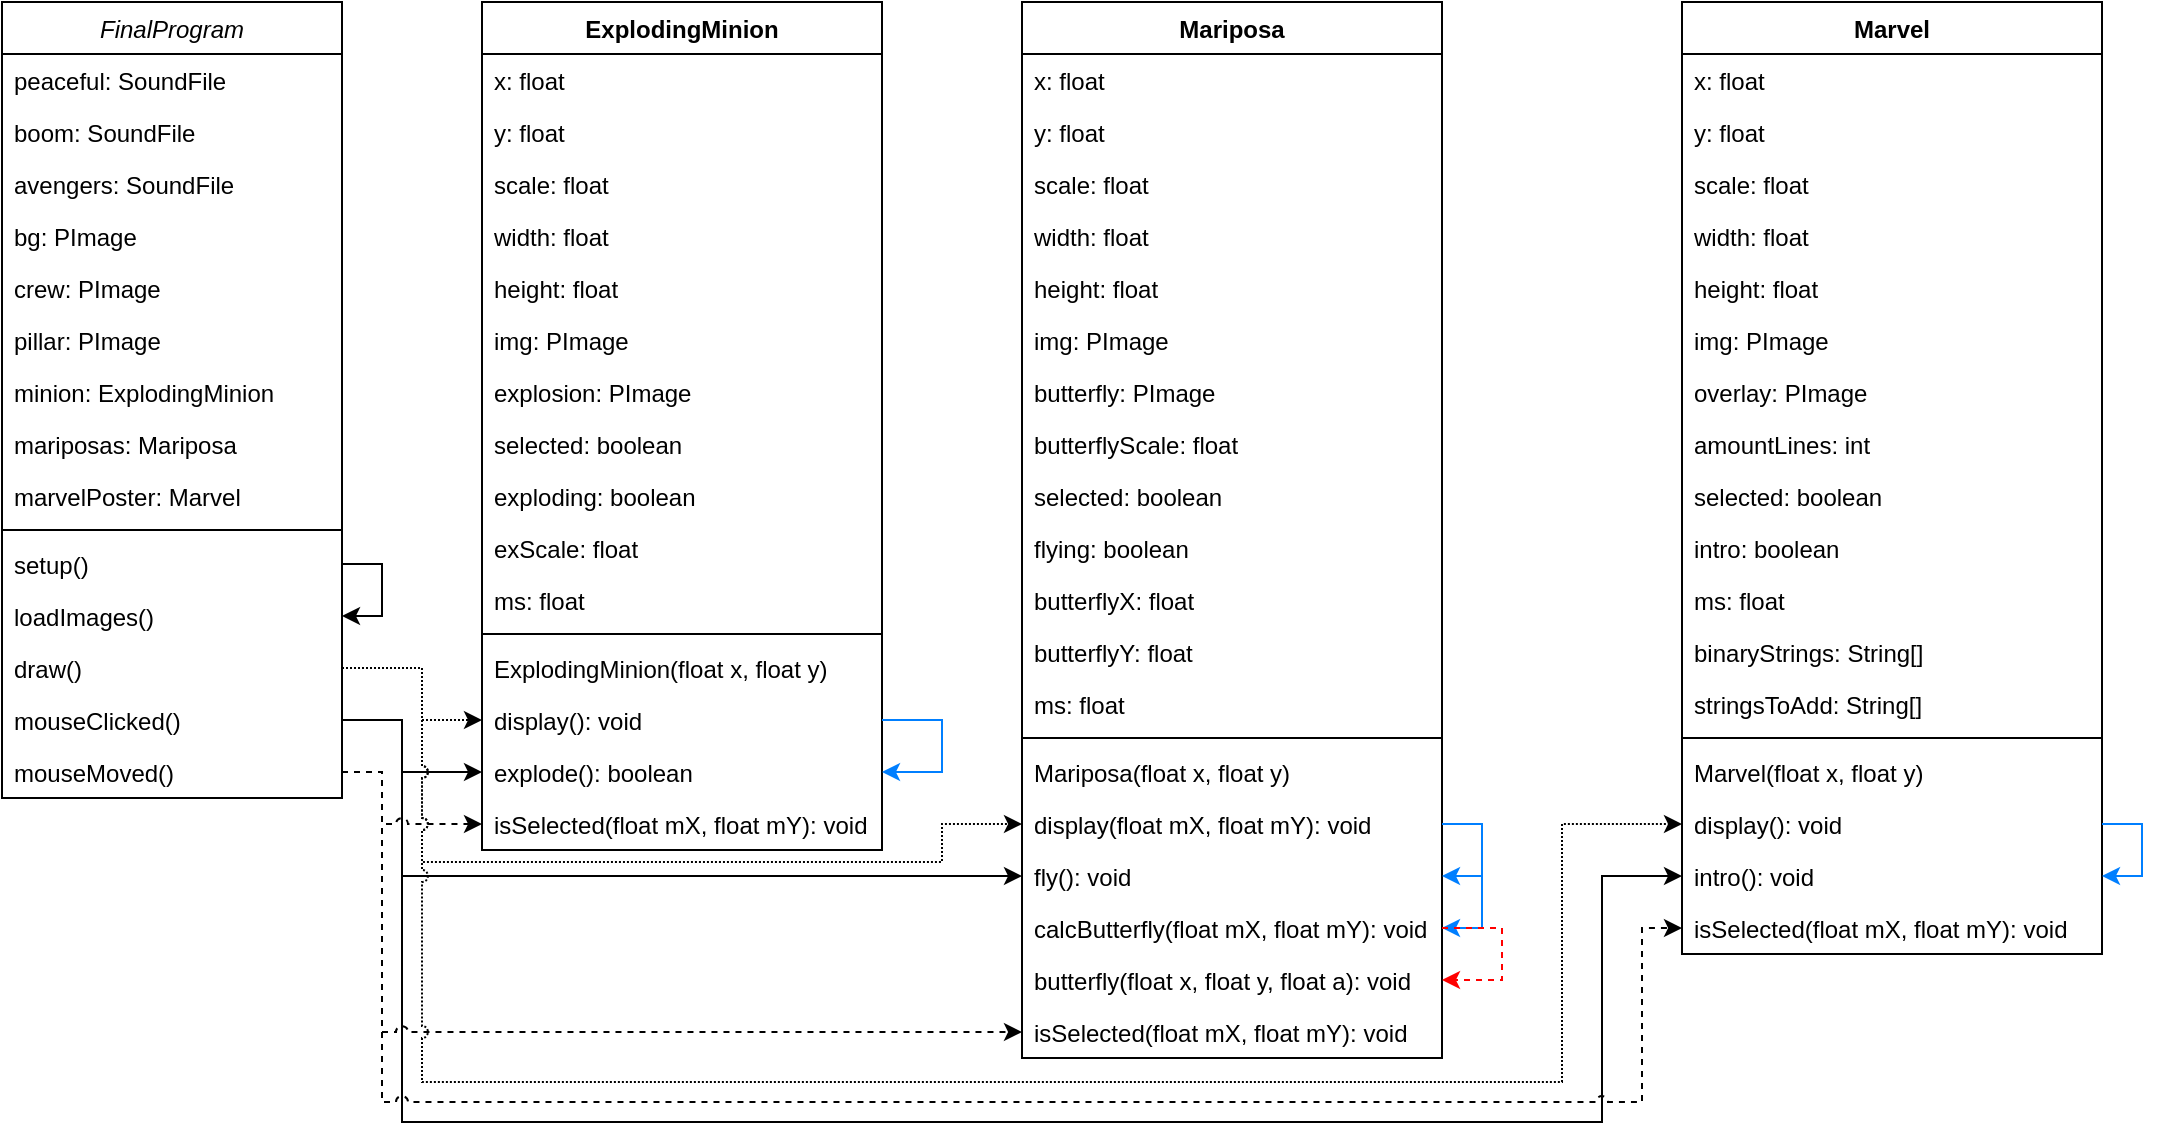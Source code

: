 <mxfile version="15.5.7" type="device"><diagram id="C5RBs43oDa-KdzZeNtuy" name="Page-1"><mxGraphModel dx="1382" dy="764" grid="1" gridSize="10" guides="1" tooltips="1" connect="1" arrows="1" fold="1" page="1" pageScale="1" pageWidth="827" pageHeight="1169" math="0" shadow="0"><root><mxCell id="WIyWlLk6GJQsqaUBKTNV-0"/><mxCell id="WIyWlLk6GJQsqaUBKTNV-1" parent="WIyWlLk6GJQsqaUBKTNV-0"/><mxCell id="zkfFHV4jXpPFQw0GAbJ--0" value="FinalProgram" style="swimlane;fontStyle=2;align=center;verticalAlign=top;childLayout=stackLayout;horizontal=1;startSize=26;horizontalStack=0;resizeParent=1;resizeLast=0;collapsible=1;marginBottom=0;rounded=0;shadow=0;strokeWidth=1;" parent="WIyWlLk6GJQsqaUBKTNV-1" vertex="1"><mxGeometry x="200" y="10" width="170" height="398" as="geometry"><mxRectangle x="230" y="140" width="160" height="26" as="alternateBounds"/></mxGeometry></mxCell><mxCell id="zkfFHV4jXpPFQw0GAbJ--1" value="peaceful: SoundFile" style="text;align=left;verticalAlign=top;spacingLeft=4;spacingRight=4;overflow=hidden;rotatable=0;points=[[0,0.5],[1,0.5]];portConstraint=eastwest;" parent="zkfFHV4jXpPFQw0GAbJ--0" vertex="1"><mxGeometry y="26" width="170" height="26" as="geometry"/></mxCell><mxCell id="_YeLsM5SqEEEeCPo1lEf-0" value="boom: SoundFile" style="text;align=left;verticalAlign=top;spacingLeft=4;spacingRight=4;overflow=hidden;rotatable=0;points=[[0,0.5],[1,0.5]];portConstraint=eastwest;rounded=0;shadow=0;html=0;" vertex="1" parent="zkfFHV4jXpPFQw0GAbJ--0"><mxGeometry y="52" width="170" height="26" as="geometry"/></mxCell><mxCell id="zkfFHV4jXpPFQw0GAbJ--2" value="avengers: SoundFile" style="text;align=left;verticalAlign=top;spacingLeft=4;spacingRight=4;overflow=hidden;rotatable=0;points=[[0,0.5],[1,0.5]];portConstraint=eastwest;rounded=0;shadow=0;html=0;" parent="zkfFHV4jXpPFQw0GAbJ--0" vertex="1"><mxGeometry y="78" width="170" height="26" as="geometry"/></mxCell><mxCell id="_YeLsM5SqEEEeCPo1lEf-1" value="bg: PImage" style="text;align=left;verticalAlign=top;spacingLeft=4;spacingRight=4;overflow=hidden;rotatable=0;points=[[0,0.5],[1,0.5]];portConstraint=eastwest;rounded=0;shadow=0;html=0;" vertex="1" parent="zkfFHV4jXpPFQw0GAbJ--0"><mxGeometry y="104" width="170" height="26" as="geometry"/></mxCell><mxCell id="_YeLsM5SqEEEeCPo1lEf-5" value="crew: PImage" style="text;align=left;verticalAlign=top;spacingLeft=4;spacingRight=4;overflow=hidden;rotatable=0;points=[[0,0.5],[1,0.5]];portConstraint=eastwest;rounded=0;shadow=0;html=0;" vertex="1" parent="zkfFHV4jXpPFQw0GAbJ--0"><mxGeometry y="130" width="170" height="26" as="geometry"/></mxCell><mxCell id="_YeLsM5SqEEEeCPo1lEf-6" value="pillar: PImage" style="text;align=left;verticalAlign=top;spacingLeft=4;spacingRight=4;overflow=hidden;rotatable=0;points=[[0,0.5],[1,0.5]];portConstraint=eastwest;rounded=0;shadow=0;html=0;" vertex="1" parent="zkfFHV4jXpPFQw0GAbJ--0"><mxGeometry y="156" width="170" height="26" as="geometry"/></mxCell><mxCell id="_YeLsM5SqEEEeCPo1lEf-7" value="minion: ExplodingMinion" style="text;align=left;verticalAlign=top;spacingLeft=4;spacingRight=4;overflow=hidden;rotatable=0;points=[[0,0.5],[1,0.5]];portConstraint=eastwest;rounded=0;shadow=0;html=0;" vertex="1" parent="zkfFHV4jXpPFQw0GAbJ--0"><mxGeometry y="182" width="170" height="26" as="geometry"/></mxCell><mxCell id="_YeLsM5SqEEEeCPo1lEf-8" value="mariposas: Mariposa" style="text;align=left;verticalAlign=top;spacingLeft=4;spacingRight=4;overflow=hidden;rotatable=0;points=[[0,0.5],[1,0.5]];portConstraint=eastwest;rounded=0;shadow=0;html=0;" vertex="1" parent="zkfFHV4jXpPFQw0GAbJ--0"><mxGeometry y="208" width="170" height="26" as="geometry"/></mxCell><mxCell id="_YeLsM5SqEEEeCPo1lEf-9" value="marvelPoster: Marvel" style="text;align=left;verticalAlign=top;spacingLeft=4;spacingRight=4;overflow=hidden;rotatable=0;points=[[0,0.5],[1,0.5]];portConstraint=eastwest;rounded=0;shadow=0;html=0;" vertex="1" parent="zkfFHV4jXpPFQw0GAbJ--0"><mxGeometry y="234" width="170" height="26" as="geometry"/></mxCell><mxCell id="zkfFHV4jXpPFQw0GAbJ--4" value="" style="line;html=1;strokeWidth=1;align=left;verticalAlign=middle;spacingTop=-1;spacingLeft=3;spacingRight=3;rotatable=0;labelPosition=right;points=[];portConstraint=eastwest;" parent="zkfFHV4jXpPFQw0GAbJ--0" vertex="1"><mxGeometry y="260" width="170" height="8" as="geometry"/></mxCell><mxCell id="_YeLsM5SqEEEeCPo1lEf-15" style="edgeStyle=orthogonalEdgeStyle;rounded=0;orthogonalLoop=1;jettySize=auto;html=1;exitX=1;exitY=0.5;exitDx=0;exitDy=0;" edge="1" parent="zkfFHV4jXpPFQw0GAbJ--0" source="zkfFHV4jXpPFQw0GAbJ--5" target="_YeLsM5SqEEEeCPo1lEf-10"><mxGeometry relative="1" as="geometry"/></mxCell><mxCell id="zkfFHV4jXpPFQw0GAbJ--5" value="setup()" style="text;align=left;verticalAlign=top;spacingLeft=4;spacingRight=4;overflow=hidden;rotatable=0;points=[[0,0.5],[1,0.5]];portConstraint=eastwest;" parent="zkfFHV4jXpPFQw0GAbJ--0" vertex="1"><mxGeometry y="268" width="170" height="26" as="geometry"/></mxCell><mxCell id="_YeLsM5SqEEEeCPo1lEf-10" value="loadImages()" style="text;align=left;verticalAlign=top;spacingLeft=4;spacingRight=4;overflow=hidden;rotatable=0;points=[[0,0.5],[1,0.5]];portConstraint=eastwest;" vertex="1" parent="zkfFHV4jXpPFQw0GAbJ--0"><mxGeometry y="294" width="170" height="26" as="geometry"/></mxCell><mxCell id="_YeLsM5SqEEEeCPo1lEf-11" value="draw()" style="text;align=left;verticalAlign=top;spacingLeft=4;spacingRight=4;overflow=hidden;rotatable=0;points=[[0,0.5],[1,0.5]];portConstraint=eastwest;" vertex="1" parent="zkfFHV4jXpPFQw0GAbJ--0"><mxGeometry y="320" width="170" height="26" as="geometry"/></mxCell><mxCell id="_YeLsM5SqEEEeCPo1lEf-13" value="mouseClicked()" style="text;align=left;verticalAlign=top;spacingLeft=4;spacingRight=4;overflow=hidden;rotatable=0;points=[[0,0.5],[1,0.5]];portConstraint=eastwest;" vertex="1" parent="zkfFHV4jXpPFQw0GAbJ--0"><mxGeometry y="346" width="170" height="26" as="geometry"/></mxCell><mxCell id="_YeLsM5SqEEEeCPo1lEf-12" value="mouseMoved()" style="text;align=left;verticalAlign=top;spacingLeft=4;spacingRight=4;overflow=hidden;rotatable=0;points=[[0,0.5],[1,0.5]];portConstraint=eastwest;" vertex="1" parent="zkfFHV4jXpPFQw0GAbJ--0"><mxGeometry y="372" width="170" height="26" as="geometry"/></mxCell><mxCell id="_YeLsM5SqEEEeCPo1lEf-16" value="ExplodingMinion" style="swimlane;fontStyle=1;align=center;verticalAlign=top;childLayout=stackLayout;horizontal=1;startSize=26;horizontalStack=0;resizeParent=1;resizeParentMax=0;resizeLast=0;collapsible=1;marginBottom=0;" vertex="1" parent="WIyWlLk6GJQsqaUBKTNV-1"><mxGeometry x="440" y="10" width="200" height="424" as="geometry"/></mxCell><mxCell id="_YeLsM5SqEEEeCPo1lEf-17" value="x: float" style="text;strokeColor=none;fillColor=none;align=left;verticalAlign=top;spacingLeft=4;spacingRight=4;overflow=hidden;rotatable=0;points=[[0,0.5],[1,0.5]];portConstraint=eastwest;" vertex="1" parent="_YeLsM5SqEEEeCPo1lEf-16"><mxGeometry y="26" width="200" height="26" as="geometry"/></mxCell><mxCell id="_YeLsM5SqEEEeCPo1lEf-20" value="y: float" style="text;strokeColor=none;fillColor=none;align=left;verticalAlign=top;spacingLeft=4;spacingRight=4;overflow=hidden;rotatable=0;points=[[0,0.5],[1,0.5]];portConstraint=eastwest;" vertex="1" parent="_YeLsM5SqEEEeCPo1lEf-16"><mxGeometry y="52" width="200" height="26" as="geometry"/></mxCell><mxCell id="_YeLsM5SqEEEeCPo1lEf-21" value="scale: float" style="text;strokeColor=none;fillColor=none;align=left;verticalAlign=top;spacingLeft=4;spacingRight=4;overflow=hidden;rotatable=0;points=[[0,0.5],[1,0.5]];portConstraint=eastwest;" vertex="1" parent="_YeLsM5SqEEEeCPo1lEf-16"><mxGeometry y="78" width="200" height="26" as="geometry"/></mxCell><mxCell id="_YeLsM5SqEEEeCPo1lEf-22" value="width: float" style="text;strokeColor=none;fillColor=none;align=left;verticalAlign=top;spacingLeft=4;spacingRight=4;overflow=hidden;rotatable=0;points=[[0,0.5],[1,0.5]];portConstraint=eastwest;" vertex="1" parent="_YeLsM5SqEEEeCPo1lEf-16"><mxGeometry y="104" width="200" height="26" as="geometry"/></mxCell><mxCell id="_YeLsM5SqEEEeCPo1lEf-25" value="height: float" style="text;strokeColor=none;fillColor=none;align=left;verticalAlign=top;spacingLeft=4;spacingRight=4;overflow=hidden;rotatable=0;points=[[0,0.5],[1,0.5]];portConstraint=eastwest;" vertex="1" parent="_YeLsM5SqEEEeCPo1lEf-16"><mxGeometry y="130" width="200" height="26" as="geometry"/></mxCell><mxCell id="_YeLsM5SqEEEeCPo1lEf-24" value="img: PImage" style="text;strokeColor=none;fillColor=none;align=left;verticalAlign=top;spacingLeft=4;spacingRight=4;overflow=hidden;rotatable=0;points=[[0,0.5],[1,0.5]];portConstraint=eastwest;" vertex="1" parent="_YeLsM5SqEEEeCPo1lEf-16"><mxGeometry y="156" width="200" height="26" as="geometry"/></mxCell><mxCell id="_YeLsM5SqEEEeCPo1lEf-23" value="explosion: PImage" style="text;strokeColor=none;fillColor=none;align=left;verticalAlign=top;spacingLeft=4;spacingRight=4;overflow=hidden;rotatable=0;points=[[0,0.5],[1,0.5]];portConstraint=eastwest;" vertex="1" parent="_YeLsM5SqEEEeCPo1lEf-16"><mxGeometry y="182" width="200" height="26" as="geometry"/></mxCell><mxCell id="_YeLsM5SqEEEeCPo1lEf-26" value="selected: boolean" style="text;strokeColor=none;fillColor=none;align=left;verticalAlign=top;spacingLeft=4;spacingRight=4;overflow=hidden;rotatable=0;points=[[0,0.5],[1,0.5]];portConstraint=eastwest;" vertex="1" parent="_YeLsM5SqEEEeCPo1lEf-16"><mxGeometry y="208" width="200" height="26" as="geometry"/></mxCell><mxCell id="_YeLsM5SqEEEeCPo1lEf-27" value="exploding: boolean" style="text;strokeColor=none;fillColor=none;align=left;verticalAlign=top;spacingLeft=4;spacingRight=4;overflow=hidden;rotatable=0;points=[[0,0.5],[1,0.5]];portConstraint=eastwest;" vertex="1" parent="_YeLsM5SqEEEeCPo1lEf-16"><mxGeometry y="234" width="200" height="26" as="geometry"/></mxCell><mxCell id="_YeLsM5SqEEEeCPo1lEf-28" value="exScale: float" style="text;strokeColor=none;fillColor=none;align=left;verticalAlign=top;spacingLeft=4;spacingRight=4;overflow=hidden;rotatable=0;points=[[0,0.5],[1,0.5]];portConstraint=eastwest;" vertex="1" parent="_YeLsM5SqEEEeCPo1lEf-16"><mxGeometry y="260" width="200" height="26" as="geometry"/></mxCell><mxCell id="_YeLsM5SqEEEeCPo1lEf-29" value="ms: float" style="text;strokeColor=none;fillColor=none;align=left;verticalAlign=top;spacingLeft=4;spacingRight=4;overflow=hidden;rotatable=0;points=[[0,0.5],[1,0.5]];portConstraint=eastwest;" vertex="1" parent="_YeLsM5SqEEEeCPo1lEf-16"><mxGeometry y="286" width="200" height="26" as="geometry"/></mxCell><mxCell id="_YeLsM5SqEEEeCPo1lEf-18" value="" style="line;strokeWidth=1;fillColor=none;align=left;verticalAlign=middle;spacingTop=-1;spacingLeft=3;spacingRight=3;rotatable=0;labelPosition=right;points=[];portConstraint=eastwest;" vertex="1" parent="_YeLsM5SqEEEeCPo1lEf-16"><mxGeometry y="312" width="200" height="8" as="geometry"/></mxCell><mxCell id="_YeLsM5SqEEEeCPo1lEf-19" value="ExplodingMinion(float x, float y)" style="text;strokeColor=none;fillColor=none;align=left;verticalAlign=top;spacingLeft=4;spacingRight=4;overflow=hidden;rotatable=0;points=[[0,0.5],[1,0.5]];portConstraint=eastwest;" vertex="1" parent="_YeLsM5SqEEEeCPo1lEf-16"><mxGeometry y="320" width="200" height="26" as="geometry"/></mxCell><mxCell id="_YeLsM5SqEEEeCPo1lEf-84" style="edgeStyle=orthogonalEdgeStyle;rounded=0;jumpStyle=arc;orthogonalLoop=1;jettySize=auto;html=1;exitX=1;exitY=0.5;exitDx=0;exitDy=0;entryX=1;entryY=0.5;entryDx=0;entryDy=0;strokeColor=#007FFF;" edge="1" parent="_YeLsM5SqEEEeCPo1lEf-16" source="_YeLsM5SqEEEeCPo1lEf-30" target="_YeLsM5SqEEEeCPo1lEf-31"><mxGeometry relative="1" as="geometry"><Array as="points"><mxPoint x="230" y="359"/><mxPoint x="230" y="385"/></Array></mxGeometry></mxCell><mxCell id="_YeLsM5SqEEEeCPo1lEf-30" value="display(): void" style="text;strokeColor=none;fillColor=none;align=left;verticalAlign=top;spacingLeft=4;spacingRight=4;overflow=hidden;rotatable=0;points=[[0,0.5],[1,0.5]];portConstraint=eastwest;" vertex="1" parent="_YeLsM5SqEEEeCPo1lEf-16"><mxGeometry y="346" width="200" height="26" as="geometry"/></mxCell><mxCell id="_YeLsM5SqEEEeCPo1lEf-31" value="explode(): boolean" style="text;strokeColor=none;fillColor=none;align=left;verticalAlign=top;spacingLeft=4;spacingRight=4;overflow=hidden;rotatable=0;points=[[0,0.5],[1,0.5]];portConstraint=eastwest;" vertex="1" parent="_YeLsM5SqEEEeCPo1lEf-16"><mxGeometry y="372" width="200" height="26" as="geometry"/></mxCell><mxCell id="_YeLsM5SqEEEeCPo1lEf-32" value="isSelected(float mX, float mY): void" style="text;strokeColor=none;fillColor=none;align=left;verticalAlign=top;spacingLeft=4;spacingRight=4;overflow=hidden;rotatable=0;points=[[0,0.5],[1,0.5]];portConstraint=eastwest;" vertex="1" parent="_YeLsM5SqEEEeCPo1lEf-16"><mxGeometry y="398" width="200" height="26" as="geometry"/></mxCell><mxCell id="_YeLsM5SqEEEeCPo1lEf-33" value="Mariposa" style="swimlane;fontStyle=1;align=center;verticalAlign=top;childLayout=stackLayout;horizontal=1;startSize=26;horizontalStack=0;resizeParent=1;resizeParentMax=0;resizeLast=0;collapsible=1;marginBottom=0;" vertex="1" parent="WIyWlLk6GJQsqaUBKTNV-1"><mxGeometry x="710" y="10" width="210" height="528" as="geometry"/></mxCell><mxCell id="_YeLsM5SqEEEeCPo1lEf-34" value="x: float" style="text;strokeColor=none;fillColor=none;align=left;verticalAlign=top;spacingLeft=4;spacingRight=4;overflow=hidden;rotatable=0;points=[[0,0.5],[1,0.5]];portConstraint=eastwest;" vertex="1" parent="_YeLsM5SqEEEeCPo1lEf-33"><mxGeometry y="26" width="210" height="26" as="geometry"/></mxCell><mxCell id="_YeLsM5SqEEEeCPo1lEf-35" value="y: float" style="text;strokeColor=none;fillColor=none;align=left;verticalAlign=top;spacingLeft=4;spacingRight=4;overflow=hidden;rotatable=0;points=[[0,0.5],[1,0.5]];portConstraint=eastwest;" vertex="1" parent="_YeLsM5SqEEEeCPo1lEf-33"><mxGeometry y="52" width="210" height="26" as="geometry"/></mxCell><mxCell id="_YeLsM5SqEEEeCPo1lEf-36" value="scale: float" style="text;strokeColor=none;fillColor=none;align=left;verticalAlign=top;spacingLeft=4;spacingRight=4;overflow=hidden;rotatable=0;points=[[0,0.5],[1,0.5]];portConstraint=eastwest;" vertex="1" parent="_YeLsM5SqEEEeCPo1lEf-33"><mxGeometry y="78" width="210" height="26" as="geometry"/></mxCell><mxCell id="_YeLsM5SqEEEeCPo1lEf-37" value="width: float" style="text;strokeColor=none;fillColor=none;align=left;verticalAlign=top;spacingLeft=4;spacingRight=4;overflow=hidden;rotatable=0;points=[[0,0.5],[1,0.5]];portConstraint=eastwest;" vertex="1" parent="_YeLsM5SqEEEeCPo1lEf-33"><mxGeometry y="104" width="210" height="26" as="geometry"/></mxCell><mxCell id="_YeLsM5SqEEEeCPo1lEf-38" value="height: float" style="text;strokeColor=none;fillColor=none;align=left;verticalAlign=top;spacingLeft=4;spacingRight=4;overflow=hidden;rotatable=0;points=[[0,0.5],[1,0.5]];portConstraint=eastwest;" vertex="1" parent="_YeLsM5SqEEEeCPo1lEf-33"><mxGeometry y="130" width="210" height="26" as="geometry"/></mxCell><mxCell id="_YeLsM5SqEEEeCPo1lEf-39" value="img: PImage" style="text;strokeColor=none;fillColor=none;align=left;verticalAlign=top;spacingLeft=4;spacingRight=4;overflow=hidden;rotatable=0;points=[[0,0.5],[1,0.5]];portConstraint=eastwest;" vertex="1" parent="_YeLsM5SqEEEeCPo1lEf-33"><mxGeometry y="156" width="210" height="26" as="geometry"/></mxCell><mxCell id="_YeLsM5SqEEEeCPo1lEf-40" value="butterfly: PImage" style="text;strokeColor=none;fillColor=none;align=left;verticalAlign=top;spacingLeft=4;spacingRight=4;overflow=hidden;rotatable=0;points=[[0,0.5],[1,0.5]];portConstraint=eastwest;" vertex="1" parent="_YeLsM5SqEEEeCPo1lEf-33"><mxGeometry y="182" width="210" height="26" as="geometry"/></mxCell><mxCell id="_YeLsM5SqEEEeCPo1lEf-50" value="butterflyScale: float" style="text;strokeColor=none;fillColor=none;align=left;verticalAlign=top;spacingLeft=4;spacingRight=4;overflow=hidden;rotatable=0;points=[[0,0.5],[1,0.5]];portConstraint=eastwest;" vertex="1" parent="_YeLsM5SqEEEeCPo1lEf-33"><mxGeometry y="208" width="210" height="26" as="geometry"/></mxCell><mxCell id="_YeLsM5SqEEEeCPo1lEf-41" value="selected: boolean" style="text;strokeColor=none;fillColor=none;align=left;verticalAlign=top;spacingLeft=4;spacingRight=4;overflow=hidden;rotatable=0;points=[[0,0.5],[1,0.5]];portConstraint=eastwest;" vertex="1" parent="_YeLsM5SqEEEeCPo1lEf-33"><mxGeometry y="234" width="210" height="26" as="geometry"/></mxCell><mxCell id="_YeLsM5SqEEEeCPo1lEf-42" value="flying: boolean" style="text;strokeColor=none;fillColor=none;align=left;verticalAlign=top;spacingLeft=4;spacingRight=4;overflow=hidden;rotatable=0;points=[[0,0.5],[1,0.5]];portConstraint=eastwest;" vertex="1" parent="_YeLsM5SqEEEeCPo1lEf-33"><mxGeometry y="260" width="210" height="26" as="geometry"/></mxCell><mxCell id="_YeLsM5SqEEEeCPo1lEf-51" value="butterflyX: float" style="text;strokeColor=none;fillColor=none;align=left;verticalAlign=top;spacingLeft=4;spacingRight=4;overflow=hidden;rotatable=0;points=[[0,0.5],[1,0.5]];portConstraint=eastwest;" vertex="1" parent="_YeLsM5SqEEEeCPo1lEf-33"><mxGeometry y="286" width="210" height="26" as="geometry"/></mxCell><mxCell id="_YeLsM5SqEEEeCPo1lEf-43" value="butterflyY: float" style="text;strokeColor=none;fillColor=none;align=left;verticalAlign=top;spacingLeft=4;spacingRight=4;overflow=hidden;rotatable=0;points=[[0,0.5],[1,0.5]];portConstraint=eastwest;" vertex="1" parent="_YeLsM5SqEEEeCPo1lEf-33"><mxGeometry y="312" width="210" height="26" as="geometry"/></mxCell><mxCell id="_YeLsM5SqEEEeCPo1lEf-44" value="ms: float" style="text;strokeColor=none;fillColor=none;align=left;verticalAlign=top;spacingLeft=4;spacingRight=4;overflow=hidden;rotatable=0;points=[[0,0.5],[1,0.5]];portConstraint=eastwest;" vertex="1" parent="_YeLsM5SqEEEeCPo1lEf-33"><mxGeometry y="338" width="210" height="26" as="geometry"/></mxCell><mxCell id="_YeLsM5SqEEEeCPo1lEf-45" value="" style="line;strokeWidth=1;fillColor=none;align=left;verticalAlign=middle;spacingTop=-1;spacingLeft=3;spacingRight=3;rotatable=0;labelPosition=right;points=[];portConstraint=eastwest;" vertex="1" parent="_YeLsM5SqEEEeCPo1lEf-33"><mxGeometry y="364" width="210" height="8" as="geometry"/></mxCell><mxCell id="_YeLsM5SqEEEeCPo1lEf-46" value="Mariposa(float x, float y)" style="text;strokeColor=none;fillColor=none;align=left;verticalAlign=top;spacingLeft=4;spacingRight=4;overflow=hidden;rotatable=0;points=[[0,0.5],[1,0.5]];portConstraint=eastwest;" vertex="1" parent="_YeLsM5SqEEEeCPo1lEf-33"><mxGeometry y="372" width="210" height="26" as="geometry"/></mxCell><mxCell id="_YeLsM5SqEEEeCPo1lEf-85" style="edgeStyle=orthogonalEdgeStyle;rounded=0;jumpStyle=arc;orthogonalLoop=1;jettySize=auto;html=1;exitX=1;exitY=0.5;exitDx=0;exitDy=0;strokeColor=#007FFF;" edge="1" parent="_YeLsM5SqEEEeCPo1lEf-33" source="_YeLsM5SqEEEeCPo1lEf-47" target="_YeLsM5SqEEEeCPo1lEf-52"><mxGeometry relative="1" as="geometry"/></mxCell><mxCell id="_YeLsM5SqEEEeCPo1lEf-87" style="edgeStyle=orthogonalEdgeStyle;rounded=0;jumpStyle=arc;orthogonalLoop=1;jettySize=auto;html=1;exitX=1;exitY=0.5;exitDx=0;exitDy=0;strokeColor=#007FFF;" edge="1" parent="_YeLsM5SqEEEeCPo1lEf-33" source="_YeLsM5SqEEEeCPo1lEf-47" target="_YeLsM5SqEEEeCPo1lEf-48"><mxGeometry relative="1" as="geometry"/></mxCell><mxCell id="_YeLsM5SqEEEeCPo1lEf-47" value="display(float mX, float mY): void" style="text;strokeColor=none;fillColor=none;align=left;verticalAlign=top;spacingLeft=4;spacingRight=4;overflow=hidden;rotatable=0;points=[[0,0.5],[1,0.5]];portConstraint=eastwest;" vertex="1" parent="_YeLsM5SqEEEeCPo1lEf-33"><mxGeometry y="398" width="210" height="26" as="geometry"/></mxCell><mxCell id="_YeLsM5SqEEEeCPo1lEf-48" value="fly(): void" style="text;strokeColor=none;fillColor=none;align=left;verticalAlign=top;spacingLeft=4;spacingRight=4;overflow=hidden;rotatable=0;points=[[0,0.5],[1,0.5]];portConstraint=eastwest;" vertex="1" parent="_YeLsM5SqEEEeCPo1lEf-33"><mxGeometry y="424" width="210" height="26" as="geometry"/></mxCell><mxCell id="_YeLsM5SqEEEeCPo1lEf-86" style="edgeStyle=orthogonalEdgeStyle;rounded=0;jumpStyle=arc;orthogonalLoop=1;jettySize=auto;html=1;exitX=1;exitY=0.5;exitDx=0;exitDy=0;strokeColor=#FF0000;dashed=1;" edge="1" parent="_YeLsM5SqEEEeCPo1lEf-33" source="_YeLsM5SqEEEeCPo1lEf-52" target="_YeLsM5SqEEEeCPo1lEf-53"><mxGeometry relative="1" as="geometry"><Array as="points"><mxPoint x="240" y="463"/><mxPoint x="240" y="489"/></Array></mxGeometry></mxCell><mxCell id="_YeLsM5SqEEEeCPo1lEf-52" value="calcButterfly(float mX, float mY): void" style="text;strokeColor=none;fillColor=none;align=left;verticalAlign=top;spacingLeft=4;spacingRight=4;overflow=hidden;rotatable=0;points=[[0,0.5],[1,0.5]];portConstraint=eastwest;" vertex="1" parent="_YeLsM5SqEEEeCPo1lEf-33"><mxGeometry y="450" width="210" height="26" as="geometry"/></mxCell><mxCell id="_YeLsM5SqEEEeCPo1lEf-53" value="butterfly(float x, float y, float a): void" style="text;strokeColor=none;fillColor=none;align=left;verticalAlign=top;spacingLeft=4;spacingRight=4;overflow=hidden;rotatable=0;points=[[0,0.5],[1,0.5]];portConstraint=eastwest;" vertex="1" parent="_YeLsM5SqEEEeCPo1lEf-33"><mxGeometry y="476" width="210" height="26" as="geometry"/></mxCell><mxCell id="_YeLsM5SqEEEeCPo1lEf-49" value="isSelected(float mX, float mY): void" style="text;strokeColor=none;fillColor=none;align=left;verticalAlign=top;spacingLeft=4;spacingRight=4;overflow=hidden;rotatable=0;points=[[0,0.5],[1,0.5]];portConstraint=eastwest;" vertex="1" parent="_YeLsM5SqEEEeCPo1lEf-33"><mxGeometry y="502" width="210" height="26" as="geometry"/></mxCell><mxCell id="_YeLsM5SqEEEeCPo1lEf-54" value="Marvel" style="swimlane;fontStyle=1;align=center;verticalAlign=top;childLayout=stackLayout;horizontal=1;startSize=26;horizontalStack=0;resizeParent=1;resizeParentMax=0;resizeLast=0;collapsible=1;marginBottom=0;" vertex="1" parent="WIyWlLk6GJQsqaUBKTNV-1"><mxGeometry x="1040" y="10" width="210" height="476" as="geometry"/></mxCell><mxCell id="_YeLsM5SqEEEeCPo1lEf-55" value="x: float" style="text;strokeColor=none;fillColor=none;align=left;verticalAlign=top;spacingLeft=4;spacingRight=4;overflow=hidden;rotatable=0;points=[[0,0.5],[1,0.5]];portConstraint=eastwest;" vertex="1" parent="_YeLsM5SqEEEeCPo1lEf-54"><mxGeometry y="26" width="210" height="26" as="geometry"/></mxCell><mxCell id="_YeLsM5SqEEEeCPo1lEf-56" value="y: float" style="text;strokeColor=none;fillColor=none;align=left;verticalAlign=top;spacingLeft=4;spacingRight=4;overflow=hidden;rotatable=0;points=[[0,0.5],[1,0.5]];portConstraint=eastwest;" vertex="1" parent="_YeLsM5SqEEEeCPo1lEf-54"><mxGeometry y="52" width="210" height="26" as="geometry"/></mxCell><mxCell id="_YeLsM5SqEEEeCPo1lEf-57" value="scale: float" style="text;strokeColor=none;fillColor=none;align=left;verticalAlign=top;spacingLeft=4;spacingRight=4;overflow=hidden;rotatable=0;points=[[0,0.5],[1,0.5]];portConstraint=eastwest;" vertex="1" parent="_YeLsM5SqEEEeCPo1lEf-54"><mxGeometry y="78" width="210" height="26" as="geometry"/></mxCell><mxCell id="_YeLsM5SqEEEeCPo1lEf-58" value="width: float" style="text;strokeColor=none;fillColor=none;align=left;verticalAlign=top;spacingLeft=4;spacingRight=4;overflow=hidden;rotatable=0;points=[[0,0.5],[1,0.5]];portConstraint=eastwest;" vertex="1" parent="_YeLsM5SqEEEeCPo1lEf-54"><mxGeometry y="104" width="210" height="26" as="geometry"/></mxCell><mxCell id="_YeLsM5SqEEEeCPo1lEf-59" value="height: float" style="text;strokeColor=none;fillColor=none;align=left;verticalAlign=top;spacingLeft=4;spacingRight=4;overflow=hidden;rotatable=0;points=[[0,0.5],[1,0.5]];portConstraint=eastwest;" vertex="1" parent="_YeLsM5SqEEEeCPo1lEf-54"><mxGeometry y="130" width="210" height="26" as="geometry"/></mxCell><mxCell id="_YeLsM5SqEEEeCPo1lEf-60" value="img: PImage" style="text;strokeColor=none;fillColor=none;align=left;verticalAlign=top;spacingLeft=4;spacingRight=4;overflow=hidden;rotatable=0;points=[[0,0.5],[1,0.5]];portConstraint=eastwest;" vertex="1" parent="_YeLsM5SqEEEeCPo1lEf-54"><mxGeometry y="156" width="210" height="26" as="geometry"/></mxCell><mxCell id="_YeLsM5SqEEEeCPo1lEf-61" value="overlay: PImage" style="text;strokeColor=none;fillColor=none;align=left;verticalAlign=top;spacingLeft=4;spacingRight=4;overflow=hidden;rotatable=0;points=[[0,0.5],[1,0.5]];portConstraint=eastwest;" vertex="1" parent="_YeLsM5SqEEEeCPo1lEf-54"><mxGeometry y="182" width="210" height="26" as="geometry"/></mxCell><mxCell id="_YeLsM5SqEEEeCPo1lEf-62" value="amountLines: int" style="text;strokeColor=none;fillColor=none;align=left;verticalAlign=top;spacingLeft=4;spacingRight=4;overflow=hidden;rotatable=0;points=[[0,0.5],[1,0.5]];portConstraint=eastwest;" vertex="1" parent="_YeLsM5SqEEEeCPo1lEf-54"><mxGeometry y="208" width="210" height="26" as="geometry"/></mxCell><mxCell id="_YeLsM5SqEEEeCPo1lEf-63" value="selected: boolean" style="text;strokeColor=none;fillColor=none;align=left;verticalAlign=top;spacingLeft=4;spacingRight=4;overflow=hidden;rotatable=0;points=[[0,0.5],[1,0.5]];portConstraint=eastwest;" vertex="1" parent="_YeLsM5SqEEEeCPo1lEf-54"><mxGeometry y="234" width="210" height="26" as="geometry"/></mxCell><mxCell id="_YeLsM5SqEEEeCPo1lEf-64" value="intro: boolean" style="text;strokeColor=none;fillColor=none;align=left;verticalAlign=top;spacingLeft=4;spacingRight=4;overflow=hidden;rotatable=0;points=[[0,0.5],[1,0.5]];portConstraint=eastwest;" vertex="1" parent="_YeLsM5SqEEEeCPo1lEf-54"><mxGeometry y="260" width="210" height="26" as="geometry"/></mxCell><mxCell id="_YeLsM5SqEEEeCPo1lEf-67" value="ms: float" style="text;strokeColor=none;fillColor=none;align=left;verticalAlign=top;spacingLeft=4;spacingRight=4;overflow=hidden;rotatable=0;points=[[0,0.5],[1,0.5]];portConstraint=eastwest;" vertex="1" parent="_YeLsM5SqEEEeCPo1lEf-54"><mxGeometry y="286" width="210" height="26" as="geometry"/></mxCell><mxCell id="_YeLsM5SqEEEeCPo1lEf-65" value="binaryStrings: String[]" style="text;strokeColor=none;fillColor=none;align=left;verticalAlign=top;spacingLeft=4;spacingRight=4;overflow=hidden;rotatable=0;points=[[0,0.5],[1,0.5]];portConstraint=eastwest;" vertex="1" parent="_YeLsM5SqEEEeCPo1lEf-54"><mxGeometry y="312" width="210" height="26" as="geometry"/></mxCell><mxCell id="_YeLsM5SqEEEeCPo1lEf-66" value="stringsToAdd: String[]" style="text;strokeColor=none;fillColor=none;align=left;verticalAlign=top;spacingLeft=4;spacingRight=4;overflow=hidden;rotatable=0;points=[[0,0.5],[1,0.5]];portConstraint=eastwest;" vertex="1" parent="_YeLsM5SqEEEeCPo1lEf-54"><mxGeometry y="338" width="210" height="26" as="geometry"/></mxCell><mxCell id="_YeLsM5SqEEEeCPo1lEf-68" value="" style="line;strokeWidth=1;fillColor=none;align=left;verticalAlign=middle;spacingTop=-1;spacingLeft=3;spacingRight=3;rotatable=0;labelPosition=right;points=[];portConstraint=eastwest;" vertex="1" parent="_YeLsM5SqEEEeCPo1lEf-54"><mxGeometry y="364" width="210" height="8" as="geometry"/></mxCell><mxCell id="_YeLsM5SqEEEeCPo1lEf-69" value="Marvel(float x, float y)" style="text;strokeColor=none;fillColor=none;align=left;verticalAlign=top;spacingLeft=4;spacingRight=4;overflow=hidden;rotatable=0;points=[[0,0.5],[1,0.5]];portConstraint=eastwest;" vertex="1" parent="_YeLsM5SqEEEeCPo1lEf-54"><mxGeometry y="372" width="210" height="26" as="geometry"/></mxCell><mxCell id="_YeLsM5SqEEEeCPo1lEf-88" style="edgeStyle=orthogonalEdgeStyle;rounded=0;jumpStyle=arc;orthogonalLoop=1;jettySize=auto;html=1;exitX=1;exitY=0.5;exitDx=0;exitDy=0;strokeColor=#007FFF;" edge="1" parent="_YeLsM5SqEEEeCPo1lEf-54" source="_YeLsM5SqEEEeCPo1lEf-70" target="_YeLsM5SqEEEeCPo1lEf-71"><mxGeometry relative="1" as="geometry"/></mxCell><mxCell id="_YeLsM5SqEEEeCPo1lEf-70" value="display(): void" style="text;strokeColor=none;fillColor=none;align=left;verticalAlign=top;spacingLeft=4;spacingRight=4;overflow=hidden;rotatable=0;points=[[0,0.5],[1,0.5]];portConstraint=eastwest;" vertex="1" parent="_YeLsM5SqEEEeCPo1lEf-54"><mxGeometry y="398" width="210" height="26" as="geometry"/></mxCell><mxCell id="_YeLsM5SqEEEeCPo1lEf-71" value="intro(): void" style="text;strokeColor=none;fillColor=none;align=left;verticalAlign=top;spacingLeft=4;spacingRight=4;overflow=hidden;rotatable=0;points=[[0,0.5],[1,0.5]];portConstraint=eastwest;" vertex="1" parent="_YeLsM5SqEEEeCPo1lEf-54"><mxGeometry y="424" width="210" height="26" as="geometry"/></mxCell><mxCell id="_YeLsM5SqEEEeCPo1lEf-74" value="isSelected(float mX, float mY): void" style="text;strokeColor=none;fillColor=none;align=left;verticalAlign=top;spacingLeft=4;spacingRight=4;overflow=hidden;rotatable=0;points=[[0,0.5],[1,0.5]];portConstraint=eastwest;" vertex="1" parent="_YeLsM5SqEEEeCPo1lEf-54"><mxGeometry y="450" width="210" height="26" as="geometry"/></mxCell><mxCell id="_YeLsM5SqEEEeCPo1lEf-75" style="edgeStyle=orthogonalEdgeStyle;rounded=0;orthogonalLoop=1;jettySize=auto;html=1;exitX=1;exitY=0.5;exitDx=0;exitDy=0;" edge="1" parent="WIyWlLk6GJQsqaUBKTNV-1" source="_YeLsM5SqEEEeCPo1lEf-13" target="_YeLsM5SqEEEeCPo1lEf-31"><mxGeometry relative="1" as="geometry"><Array as="points"><mxPoint x="400" y="369"/><mxPoint x="400" y="395"/></Array></mxGeometry></mxCell><mxCell id="_YeLsM5SqEEEeCPo1lEf-76" style="edgeStyle=orthogonalEdgeStyle;rounded=0;orthogonalLoop=1;jettySize=auto;html=1;exitX=1;exitY=0.5;exitDx=0;exitDy=0;" edge="1" parent="WIyWlLk6GJQsqaUBKTNV-1" source="_YeLsM5SqEEEeCPo1lEf-13" target="_YeLsM5SqEEEeCPo1lEf-48"><mxGeometry relative="1" as="geometry"><Array as="points"><mxPoint x="400" y="369"/><mxPoint x="400" y="447"/></Array></mxGeometry></mxCell><mxCell id="_YeLsM5SqEEEeCPo1lEf-77" style="edgeStyle=orthogonalEdgeStyle;rounded=0;orthogonalLoop=1;jettySize=auto;html=1;exitX=1;exitY=0.5;exitDx=0;exitDy=0;entryX=0;entryY=0.5;entryDx=0;entryDy=0;" edge="1" parent="WIyWlLk6GJQsqaUBKTNV-1" source="_YeLsM5SqEEEeCPo1lEf-13" target="_YeLsM5SqEEEeCPo1lEf-71"><mxGeometry relative="1" as="geometry"><Array as="points"><mxPoint x="400" y="369"/><mxPoint x="400" y="570"/><mxPoint x="1000" y="570"/><mxPoint x="1000" y="447"/></Array></mxGeometry></mxCell><mxCell id="_YeLsM5SqEEEeCPo1lEf-78" style="edgeStyle=orthogonalEdgeStyle;rounded=0;orthogonalLoop=1;jettySize=auto;html=1;exitX=1;exitY=0.5;exitDx=0;exitDy=0;entryX=0;entryY=0.5;entryDx=0;entryDy=0;dashed=1;jumpStyle=arc;" edge="1" parent="WIyWlLk6GJQsqaUBKTNV-1" source="_YeLsM5SqEEEeCPo1lEf-12" target="_YeLsM5SqEEEeCPo1lEf-32"><mxGeometry relative="1" as="geometry"><Array as="points"><mxPoint x="390" y="395"/><mxPoint x="390" y="421"/></Array></mxGeometry></mxCell><mxCell id="_YeLsM5SqEEEeCPo1lEf-79" style="edgeStyle=orthogonalEdgeStyle;rounded=0;jumpStyle=arc;orthogonalLoop=1;jettySize=auto;html=1;exitX=1;exitY=0.5;exitDx=0;exitDy=0;entryX=0;entryY=0.5;entryDx=0;entryDy=0;dashed=1;" edge="1" parent="WIyWlLk6GJQsqaUBKTNV-1" source="_YeLsM5SqEEEeCPo1lEf-12" target="_YeLsM5SqEEEeCPo1lEf-49"><mxGeometry relative="1" as="geometry"><Array as="points"><mxPoint x="390" y="395"/><mxPoint x="390" y="525"/></Array></mxGeometry></mxCell><mxCell id="_YeLsM5SqEEEeCPo1lEf-80" style="edgeStyle=orthogonalEdgeStyle;rounded=0;jumpStyle=arc;orthogonalLoop=1;jettySize=auto;html=1;exitX=1;exitY=0.5;exitDx=0;exitDy=0;entryX=0;entryY=0.5;entryDx=0;entryDy=0;dashed=1;" edge="1" parent="WIyWlLk6GJQsqaUBKTNV-1" source="_YeLsM5SqEEEeCPo1lEf-12" target="_YeLsM5SqEEEeCPo1lEf-74"><mxGeometry relative="1" as="geometry"><Array as="points"><mxPoint x="390" y="395"/><mxPoint x="390" y="560"/><mxPoint x="1020" y="560"/><mxPoint x="1020" y="473"/></Array></mxGeometry></mxCell><mxCell id="_YeLsM5SqEEEeCPo1lEf-81" style="edgeStyle=orthogonalEdgeStyle;rounded=0;jumpStyle=sharp;orthogonalLoop=1;jettySize=auto;html=1;exitX=1;exitY=0.5;exitDx=0;exitDy=0;entryX=0;entryY=0.5;entryDx=0;entryDy=0;dashed=1;dashPattern=1 1;" edge="1" parent="WIyWlLk6GJQsqaUBKTNV-1" source="_YeLsM5SqEEEeCPo1lEf-11" target="_YeLsM5SqEEEeCPo1lEf-30"><mxGeometry relative="1" as="geometry"><Array as="points"><mxPoint x="410" y="343"/><mxPoint x="410" y="369"/></Array></mxGeometry></mxCell><mxCell id="_YeLsM5SqEEEeCPo1lEf-82" style="edgeStyle=orthogonalEdgeStyle;rounded=0;jumpStyle=arc;orthogonalLoop=1;jettySize=auto;html=1;exitX=1;exitY=0.5;exitDx=0;exitDy=0;dashed=1;dashPattern=1 1;entryX=0;entryY=0.5;entryDx=0;entryDy=0;" edge="1" parent="WIyWlLk6GJQsqaUBKTNV-1" source="_YeLsM5SqEEEeCPo1lEf-11" target="_YeLsM5SqEEEeCPo1lEf-47"><mxGeometry relative="1" as="geometry"><Array as="points"><mxPoint x="410" y="343"/><mxPoint x="410" y="440"/><mxPoint x="670" y="440"/><mxPoint x="670" y="421"/></Array></mxGeometry></mxCell><mxCell id="_YeLsM5SqEEEeCPo1lEf-83" style="edgeStyle=orthogonalEdgeStyle;rounded=0;jumpStyle=arc;orthogonalLoop=1;jettySize=auto;html=1;exitX=1;exitY=0.5;exitDx=0;exitDy=0;entryX=0;entryY=0.5;entryDx=0;entryDy=0;dashed=1;dashPattern=1 1;" edge="1" parent="WIyWlLk6GJQsqaUBKTNV-1" source="_YeLsM5SqEEEeCPo1lEf-11" target="_YeLsM5SqEEEeCPo1lEf-70"><mxGeometry relative="1" as="geometry"><Array as="points"><mxPoint x="410" y="343"/><mxPoint x="410" y="550"/><mxPoint x="980" y="550"/><mxPoint x="980" y="421"/></Array></mxGeometry></mxCell></root></mxGraphModel></diagram></mxfile>